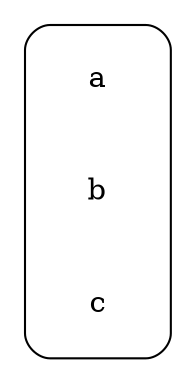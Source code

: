 digraph {
    rankdir=LR
    node[shape=plaintext]

    subgraph cluster_0  {
        style=rounded
        a[label="a"]
        b[label="b"]
        c[label="c"]
    }
}
